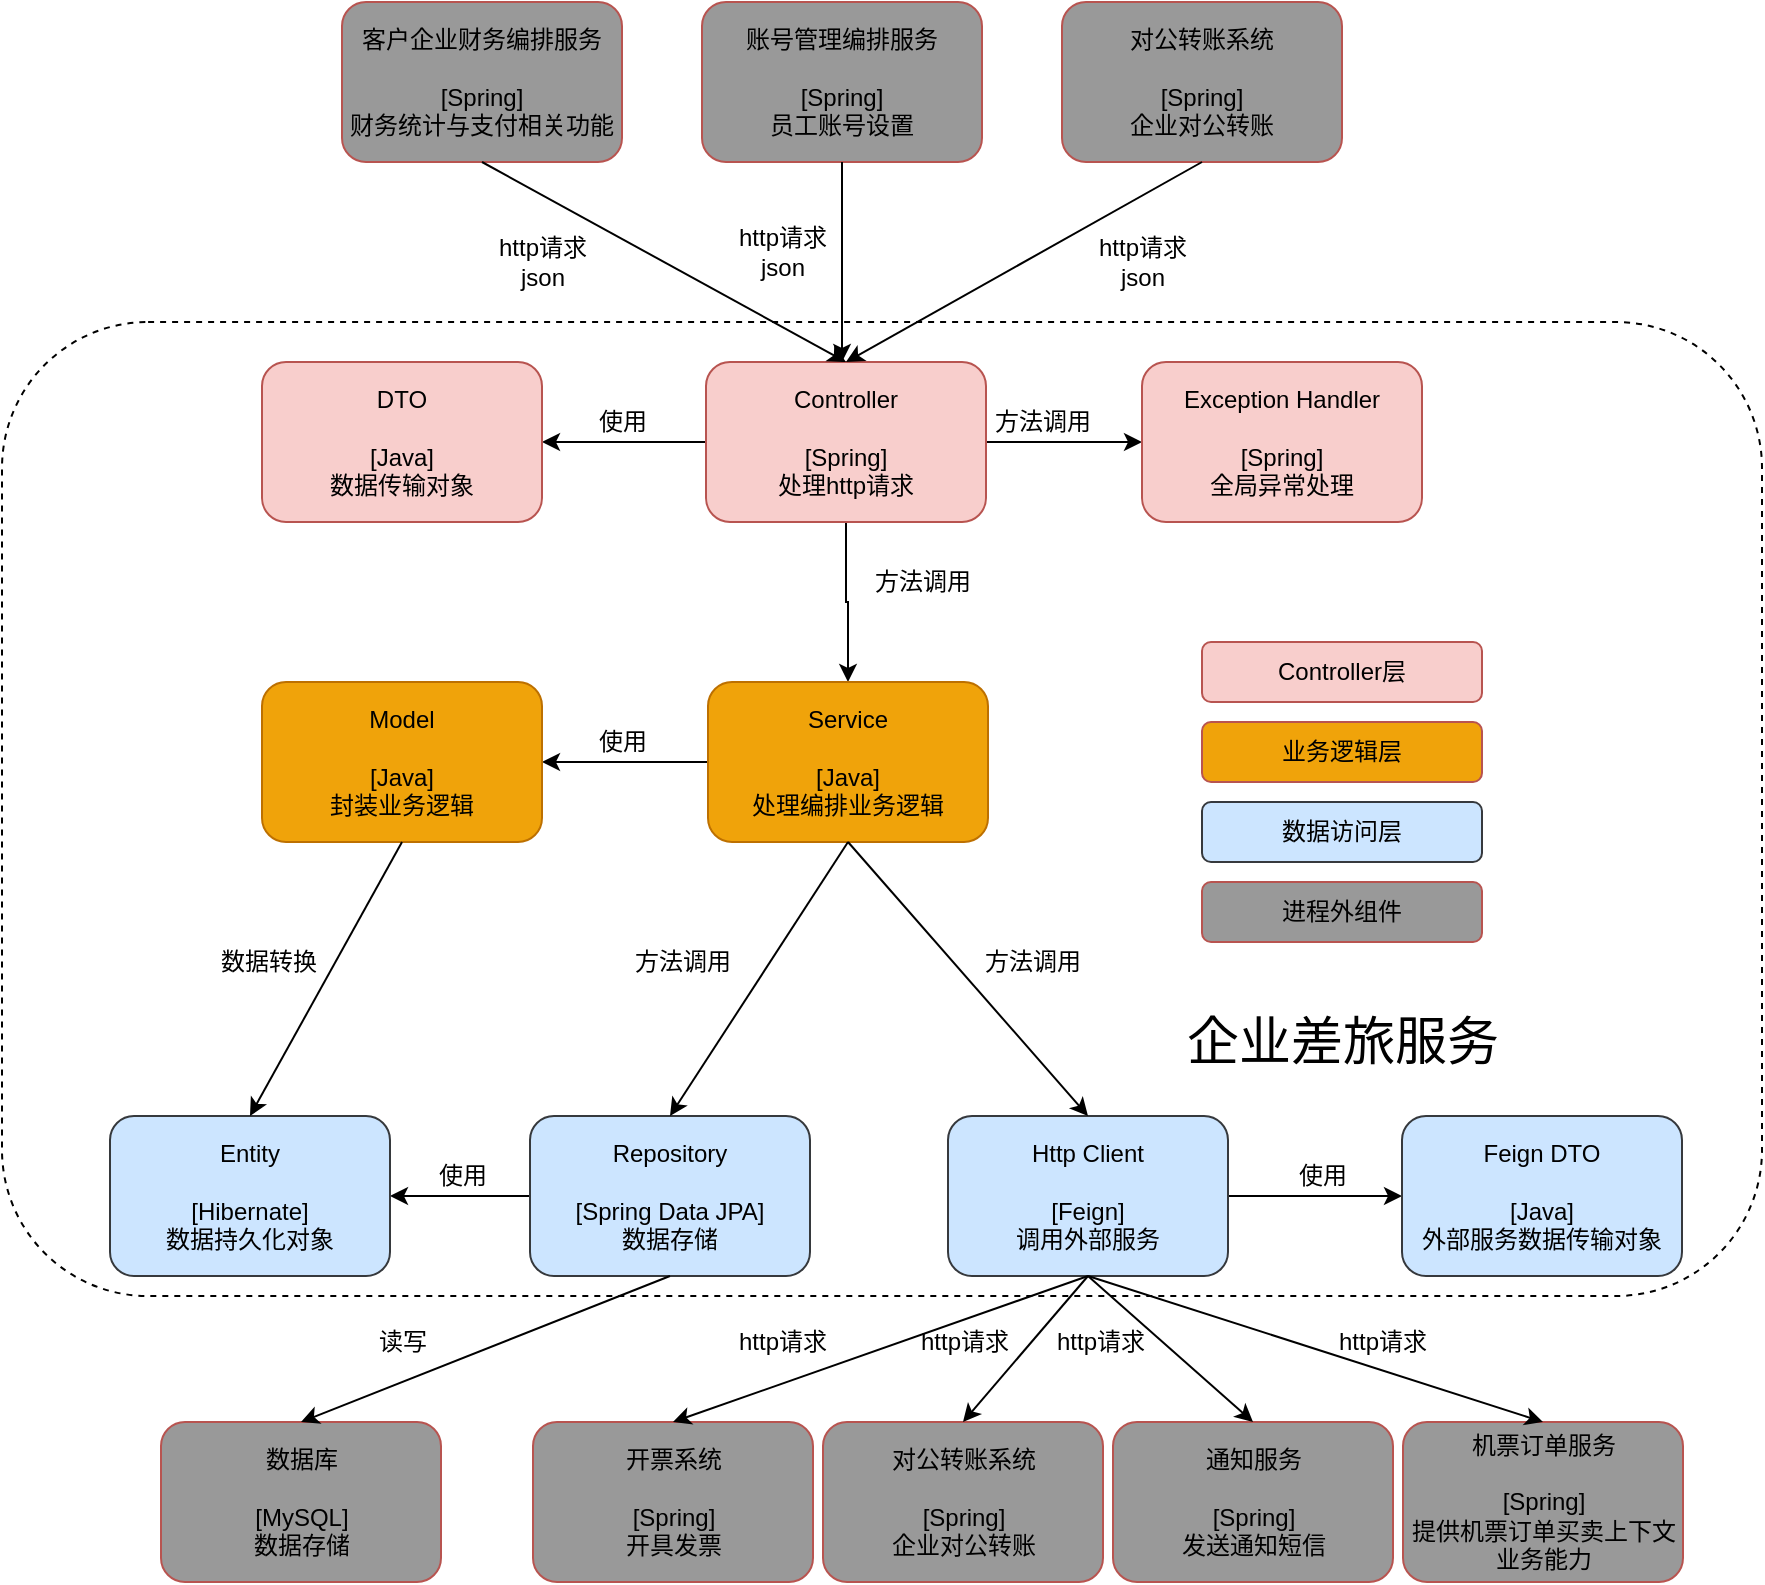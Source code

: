<mxfile version="19.0.0" type="device"><diagram id="6rOVTLD-gZyIJ-on5jjz" name="第 1 页"><mxGraphModel dx="1248" dy="1945" grid="1" gridSize="10" guides="1" tooltips="1" connect="1" arrows="1" fold="1" page="1" pageScale="1" pageWidth="827" pageHeight="1169" math="0" shadow="0"><root><mxCell id="0"/><mxCell id="1" parent="0"/><mxCell id="5OM8IXesmQ3Yo4a9D1Ec-70" value="" style="rounded=1;whiteSpace=wrap;html=1;fontColor=#000000;fillColor=none;dashed=1;" vertex="1" parent="1"><mxGeometry x="10" y="140" width="880" height="487" as="geometry"/></mxCell><mxCell id="5OM8IXesmQ3Yo4a9D1Ec-6" style="edgeStyle=orthogonalEdgeStyle;rounded=0;orthogonalLoop=1;jettySize=auto;html=1;entryX=0;entryY=0.5;entryDx=0;entryDy=0;fontColor=#000000;" edge="1" parent="1" source="5OM8IXesmQ3Yo4a9D1Ec-3" target="5OM8IXesmQ3Yo4a9D1Ec-5"><mxGeometry relative="1" as="geometry"/></mxCell><mxCell id="5OM8IXesmQ3Yo4a9D1Ec-7" style="edgeStyle=orthogonalEdgeStyle;rounded=0;orthogonalLoop=1;jettySize=auto;html=1;entryX=1;entryY=0.5;entryDx=0;entryDy=0;fontColor=#000000;" edge="1" parent="1" source="5OM8IXesmQ3Yo4a9D1Ec-3" target="5OM8IXesmQ3Yo4a9D1Ec-4"><mxGeometry relative="1" as="geometry"/></mxCell><mxCell id="5OM8IXesmQ3Yo4a9D1Ec-15" value="" style="edgeStyle=orthogonalEdgeStyle;rounded=0;orthogonalLoop=1;jettySize=auto;html=1;fontColor=#000000;" edge="1" parent="1" source="5OM8IXesmQ3Yo4a9D1Ec-3" target="5OM8IXesmQ3Yo4a9D1Ec-13"><mxGeometry relative="1" as="geometry"/></mxCell><object label="%component%&lt;br&gt;&lt;br&gt;%tech%&lt;br&gt;%function%" placeholders="1" component="Controller" tech="[Spring]" function="处理http请求" id="5OM8IXesmQ3Yo4a9D1Ec-3"><mxCell style="rounded=1;whiteSpace=wrap;html=1;fillColor=#f8cecc;noLabel=0;comic=0;recursiveResize=1;strokeColor=#b85450;" vertex="1" parent="1"><mxGeometry x="362" y="160" width="140" height="80" as="geometry"/></mxCell></object><object label="%component%&lt;br&gt;&lt;br&gt;%tech%&lt;br&gt;%function%" placeholders="1" component="DTO" tech="[Java]" function="数据传输对象" id="5OM8IXesmQ3Yo4a9D1Ec-4"><mxCell style="rounded=1;whiteSpace=wrap;html=1;fillColor=#f8cecc;noLabel=0;comic=0;recursiveResize=1;strokeColor=#b85450;" vertex="1" parent="1"><mxGeometry x="140" y="160" width="140" height="80" as="geometry"/></mxCell></object><object label="%component%&lt;br&gt;&lt;br&gt;%tech%&lt;br&gt;%function%" placeholders="1" component="Exception Handler" tech="[Spring]" function="全局异常处理" id="5OM8IXesmQ3Yo4a9D1Ec-5"><mxCell style="rounded=1;whiteSpace=wrap;html=1;fillColor=#f8cecc;noLabel=0;comic=0;recursiveResize=1;strokeColor=#b85450;" vertex="1" parent="1"><mxGeometry x="580" y="160" width="140" height="80" as="geometry"/></mxCell></object><mxCell id="5OM8IXesmQ3Yo4a9D1Ec-8" value="方法调用" style="text;html=1;align=center;verticalAlign=middle;resizable=0;points=[];autosize=1;strokeColor=none;fillColor=none;fontColor=#000000;" vertex="1" parent="1"><mxGeometry x="500" y="180" width="60" height="20" as="geometry"/></mxCell><mxCell id="5OM8IXesmQ3Yo4a9D1Ec-11" value="使用" style="text;html=1;align=center;verticalAlign=middle;resizable=0;points=[];autosize=1;strokeColor=none;fillColor=none;fontColor=#000000;" vertex="1" parent="1"><mxGeometry x="300" y="180" width="40" height="20" as="geometry"/></mxCell><mxCell id="5OM8IXesmQ3Yo4a9D1Ec-12" value="http请求&lt;br&gt;json" style="text;html=1;align=center;verticalAlign=middle;resizable=0;points=[];autosize=1;strokeColor=none;fillColor=none;fontColor=#000000;" vertex="1" parent="1"><mxGeometry x="250" y="95" width="60" height="30" as="geometry"/></mxCell><mxCell id="5OM8IXesmQ3Yo4a9D1Ec-41" value="" style="edgeStyle=orthogonalEdgeStyle;rounded=0;orthogonalLoop=1;jettySize=auto;html=1;fontColor=#000000;" edge="1" parent="1" source="5OM8IXesmQ3Yo4a9D1Ec-13"><mxGeometry relative="1" as="geometry"><mxPoint x="280" y="360" as="targetPoint"/></mxGeometry></mxCell><object label="%component%&lt;br&gt;&lt;br&gt;%tech%&lt;br&gt;%function%" placeholders="1" component="Service" tech="[Java]" function="处理编排业务逻辑" id="5OM8IXesmQ3Yo4a9D1Ec-13"><mxCell style="rounded=1;whiteSpace=wrap;html=1;fillColor=#f0a30a;noLabel=0;comic=0;recursiveResize=1;strokeColor=#BD7000;fontColor=#000000;" vertex="1" parent="1"><mxGeometry x="363" y="320" width="140" height="80" as="geometry"/></mxCell></object><object label="%component%&lt;br&gt;&lt;br&gt;%tech%&lt;br&gt;%function%" placeholders="1" component="Model" tech="[Java]" function="封装业务逻辑" id="5OM8IXesmQ3Yo4a9D1Ec-14"><mxCell style="rounded=1;whiteSpace=wrap;html=1;fillColor=#f0a30a;noLabel=0;comic=0;recursiveResize=1;strokeColor=#BD7000;fontColor=#000000;" vertex="1" parent="1"><mxGeometry x="140" y="320" width="140" height="80" as="geometry"/></mxCell></object><mxCell id="5OM8IXesmQ3Yo4a9D1Ec-16" value="方法调用" style="text;html=1;align=center;verticalAlign=middle;resizable=0;points=[];autosize=1;strokeColor=none;fillColor=none;fontColor=#000000;" vertex="1" parent="1"><mxGeometry x="440" y="260" width="60" height="20" as="geometry"/></mxCell><mxCell id="5OM8IXesmQ3Yo4a9D1Ec-21" value="" style="edgeStyle=orthogonalEdgeStyle;rounded=0;orthogonalLoop=1;jettySize=auto;html=1;fontColor=#000000;" edge="1" parent="1" source="5OM8IXesmQ3Yo4a9D1Ec-19" target="5OM8IXesmQ3Yo4a9D1Ec-20"><mxGeometry relative="1" as="geometry"/></mxCell><object label="%component%&lt;br&gt;&lt;br&gt;%tech%&lt;br&gt;%function%" placeholders="1" component="Repository" tech="[Spring Data JPA]" function="数据存储" id="5OM8IXesmQ3Yo4a9D1Ec-19"><mxCell style="rounded=1;whiteSpace=wrap;html=1;fillColor=#cce5ff;noLabel=0;comic=0;recursiveResize=1;strokeColor=#36393d;" vertex="1" parent="1"><mxGeometry x="274" y="537" width="140" height="80" as="geometry"/></mxCell></object><object label="%component%&lt;br&gt;&lt;br&gt;%tech%&lt;br&gt;%function%" placeholders="1" component="Entity" tech="[Hibernate]" function="数据持久化对象" id="5OM8IXesmQ3Yo4a9D1Ec-20"><mxCell style="rounded=1;whiteSpace=wrap;html=1;fillColor=#cce5ff;noLabel=0;comic=0;recursiveResize=1;strokeColor=#36393d;" vertex="1" parent="1"><mxGeometry x="64" y="537" width="140" height="80" as="geometry"/></mxCell></object><mxCell id="5OM8IXesmQ3Yo4a9D1Ec-22" value="使用" style="text;html=1;align=center;verticalAlign=middle;resizable=0;points=[];autosize=1;strokeColor=none;fillColor=none;fontColor=#000000;" vertex="1" parent="1"><mxGeometry x="220" y="557" width="40" height="20" as="geometry"/></mxCell><mxCell id="5OM8IXesmQ3Yo4a9D1Ec-24" value="" style="endArrow=classic;html=1;rounded=0;fontColor=#000000;exitX=0.5;exitY=1;exitDx=0;exitDy=0;entryX=0.5;entryY=0;entryDx=0;entryDy=0;" edge="1" parent="1" source="5OM8IXesmQ3Yo4a9D1Ec-14" target="5OM8IXesmQ3Yo4a9D1Ec-20"><mxGeometry width="50" height="50" relative="1" as="geometry"><mxPoint x="30" y="550" as="sourcePoint"/><mxPoint x="80" y="500" as="targetPoint"/></mxGeometry></mxCell><mxCell id="5OM8IXesmQ3Yo4a9D1Ec-25" value="数据转换" style="text;html=1;align=center;verticalAlign=middle;resizable=0;points=[];autosize=1;strokeColor=none;fillColor=none;fontColor=#000000;" vertex="1" parent="1"><mxGeometry x="113" y="450" width="60" height="20" as="geometry"/></mxCell><mxCell id="5OM8IXesmQ3Yo4a9D1Ec-26" value="" style="endArrow=classic;html=1;rounded=0;fontColor=#000000;exitX=0.5;exitY=1;exitDx=0;exitDy=0;entryX=0.5;entryY=0;entryDx=0;entryDy=0;" edge="1" parent="1" source="5OM8IXesmQ3Yo4a9D1Ec-13" target="5OM8IXesmQ3Yo4a9D1Ec-19"><mxGeometry width="50" height="50" relative="1" as="geometry"><mxPoint x="330" y="490" as="sourcePoint"/><mxPoint x="230" y="600" as="targetPoint"/></mxGeometry></mxCell><mxCell id="5OM8IXesmQ3Yo4a9D1Ec-27" value="方法调用" style="text;html=1;align=center;verticalAlign=middle;resizable=0;points=[];autosize=1;strokeColor=none;fillColor=none;fontColor=#000000;" vertex="1" parent="1"><mxGeometry x="320" y="450" width="60" height="20" as="geometry"/></mxCell><mxCell id="5OM8IXesmQ3Yo4a9D1Ec-33" value="使用" style="text;html=1;align=center;verticalAlign=middle;resizable=0;points=[];autosize=1;strokeColor=none;fillColor=none;fontColor=#000000;" vertex="1" parent="1"><mxGeometry x="300" y="340" width="40" height="20" as="geometry"/></mxCell><object label="%component%&lt;br&gt;&lt;br&gt;%tech%&lt;br&gt;%function%" placeholders="1" component="客户企业财务编排服务" tech="[Spring]" function="财务统计与支付相关功能" id="5OM8IXesmQ3Yo4a9D1Ec-34"><mxCell style="rounded=1;whiteSpace=wrap;html=1;fillColor=#999999;noLabel=0;comic=0;recursiveResize=1;strokeColor=#b85450;" vertex="1" parent="1"><mxGeometry x="180" y="-20" width="140" height="80" as="geometry"/></mxCell></object><object label="%component%&lt;br&gt;&lt;br&gt;%tech%&lt;br&gt;%function%" placeholders="1" component="账号管理编排服务" tech="[Spring]" function="员工账号设置" id="5OM8IXesmQ3Yo4a9D1Ec-35"><mxCell style="rounded=1;whiteSpace=wrap;html=1;fillColor=#999999;noLabel=0;comic=0;recursiveResize=1;strokeColor=#b85450;" vertex="1" parent="1"><mxGeometry x="360" y="-20" width="140" height="80" as="geometry"/></mxCell></object><mxCell id="5OM8IXesmQ3Yo4a9D1Ec-36" value="" style="endArrow=classic;html=1;rounded=0;fontColor=#000000;exitX=0.5;exitY=1;exitDx=0;exitDy=0;entryX=0.5;entryY=0;entryDx=0;entryDy=0;" edge="1" parent="1" source="5OM8IXesmQ3Yo4a9D1Ec-34" target="5OM8IXesmQ3Yo4a9D1Ec-3"><mxGeometry width="50" height="50" relative="1" as="geometry"><mxPoint x="405" y="440" as="sourcePoint"/><mxPoint x="290" y="350" as="targetPoint"/></mxGeometry></mxCell><mxCell id="5OM8IXesmQ3Yo4a9D1Ec-38" value="" style="endArrow=classic;html=1;rounded=0;fontColor=#000000;exitX=0.5;exitY=1;exitDx=0;exitDy=0;" edge="1" parent="1" source="5OM8IXesmQ3Yo4a9D1Ec-35"><mxGeometry width="50" height="50" relative="1" as="geometry"><mxPoint x="500" y="140" as="sourcePoint"/><mxPoint x="430" y="160" as="targetPoint"/></mxGeometry></mxCell><mxCell id="5OM8IXesmQ3Yo4a9D1Ec-39" value="http请求&lt;br&gt;json" style="text;html=1;align=center;verticalAlign=middle;resizable=0;points=[];autosize=1;strokeColor=none;fillColor=none;fontColor=#000000;" vertex="1" parent="1"><mxGeometry x="370" y="90" width="60" height="30" as="geometry"/></mxCell><object label="%component%&lt;br&gt;&lt;br&gt;%tech%&lt;br&gt;%function%" placeholders="1" component="数据库" tech="[MySQL]" function="数据存储" id="5OM8IXesmQ3Yo4a9D1Ec-42"><mxCell style="rounded=1;whiteSpace=wrap;html=1;fillColor=#999999;noLabel=0;comic=0;recursiveResize=1;strokeColor=#b85450;" vertex="1" parent="1"><mxGeometry x="89.5" y="690" width="140" height="80" as="geometry"/></mxCell></object><mxCell id="5OM8IXesmQ3Yo4a9D1Ec-44" value="读写" style="text;html=1;align=center;verticalAlign=middle;resizable=0;points=[];autosize=1;strokeColor=none;fillColor=none;fontColor=#000000;" vertex="1" parent="1"><mxGeometry x="189.5" y="640" width="40" height="20" as="geometry"/></mxCell><mxCell id="5OM8IXesmQ3Yo4a9D1Ec-63" value="" style="edgeStyle=orthogonalEdgeStyle;rounded=0;orthogonalLoop=1;jettySize=auto;html=1;fontColor=#000000;" edge="1" parent="1" source="5OM8IXesmQ3Yo4a9D1Ec-45" target="5OM8IXesmQ3Yo4a9D1Ec-62"><mxGeometry relative="1" as="geometry"/></mxCell><object label="%component%&lt;br&gt;&lt;br&gt;%tech%&lt;br&gt;%function%" placeholders="1" component="Http Client" tech="[Feign]" function="调用外部服务" id="5OM8IXesmQ3Yo4a9D1Ec-45"><mxCell style="rounded=1;whiteSpace=wrap;html=1;fillColor=#cce5ff;noLabel=0;comic=0;recursiveResize=1;strokeColor=#36393d;" vertex="1" parent="1"><mxGeometry x="483" y="537" width="140" height="80" as="geometry"/></mxCell></object><mxCell id="5OM8IXesmQ3Yo4a9D1Ec-46" value="" style="endArrow=classic;html=1;rounded=0;fontColor=#000000;exitX=0.5;exitY=1;exitDx=0;exitDy=0;entryX=0.5;entryY=0;entryDx=0;entryDy=0;" edge="1" parent="1" source="5OM8IXesmQ3Yo4a9D1Ec-13" target="5OM8IXesmQ3Yo4a9D1Ec-45"><mxGeometry width="50" height="50" relative="1" as="geometry"><mxPoint x="530" y="530" as="sourcePoint"/><mxPoint x="580" y="480" as="targetPoint"/></mxGeometry></mxCell><object label="%component%&lt;br&gt;&lt;br&gt;%tech%&lt;br&gt;%function%" placeholders="1" component="对公转账系统" tech="[Spring]" function="企业对公转账" id="5OM8IXesmQ3Yo4a9D1Ec-47"><mxCell style="rounded=1;whiteSpace=wrap;html=1;fillColor=#999999;noLabel=0;comic=0;recursiveResize=1;strokeColor=#b85450;" vertex="1" parent="1"><mxGeometry x="540" y="-20" width="140" height="80" as="geometry"/></mxCell></object><mxCell id="5OM8IXesmQ3Yo4a9D1Ec-48" value="" style="endArrow=classic;html=1;rounded=0;fontColor=#000000;exitX=0.5;exitY=1;exitDx=0;exitDy=0;entryX=0.5;entryY=0;entryDx=0;entryDy=0;" edge="1" parent="1" source="5OM8IXesmQ3Yo4a9D1Ec-47" target="5OM8IXesmQ3Yo4a9D1Ec-3"><mxGeometry width="50" height="50" relative="1" as="geometry"><mxPoint x="370" y="270" as="sourcePoint"/><mxPoint x="420" y="220" as="targetPoint"/></mxGeometry></mxCell><mxCell id="5OM8IXesmQ3Yo4a9D1Ec-49" value="http请求&lt;br&gt;json" style="text;html=1;align=center;verticalAlign=middle;resizable=0;points=[];autosize=1;strokeColor=none;fillColor=none;fontColor=#000000;" vertex="1" parent="1"><mxGeometry x="550" y="95" width="60" height="30" as="geometry"/></mxCell><mxCell id="5OM8IXesmQ3Yo4a9D1Ec-50" value="" style="endArrow=classic;html=1;rounded=0;fontColor=#000000;exitX=0.5;exitY=1;exitDx=0;exitDy=0;entryX=0.5;entryY=0;entryDx=0;entryDy=0;" edge="1" parent="1" source="5OM8IXesmQ3Yo4a9D1Ec-19" target="5OM8IXesmQ3Yo4a9D1Ec-42"><mxGeometry width="50" height="50" relative="1" as="geometry"><mxPoint x="60" y="790" as="sourcePoint"/><mxPoint x="110" y="740" as="targetPoint"/></mxGeometry></mxCell><mxCell id="5OM8IXesmQ3Yo4a9D1Ec-51" value="方法调用" style="text;html=1;align=center;verticalAlign=middle;resizable=0;points=[];autosize=1;strokeColor=none;fillColor=none;fontColor=#000000;" vertex="1" parent="1"><mxGeometry x="495" y="450" width="60" height="20" as="geometry"/></mxCell><object label="%component%&lt;br&gt;&lt;br&gt;%tech%&lt;br&gt;%function%" placeholders="1" component="开票系统" tech="[Spring]" function="开具发票" id="5OM8IXesmQ3Yo4a9D1Ec-52"><mxCell style="rounded=1;whiteSpace=wrap;html=1;fillColor=#999999;noLabel=0;comic=0;recursiveResize=1;strokeColor=#b85450;" vertex="1" parent="1"><mxGeometry x="275.5" y="690" width="140" height="80" as="geometry"/></mxCell></object><object label="%component%&lt;br&gt;&lt;br&gt;%tech%&lt;br&gt;%function%" placeholders="1" component="对公转账系统" tech="[Spring]" function="企业对公转账" id="5OM8IXesmQ3Yo4a9D1Ec-53"><mxCell style="rounded=1;whiteSpace=wrap;html=1;fillColor=#999999;noLabel=0;comic=0;recursiveResize=1;strokeColor=#b85450;" vertex="1" parent="1"><mxGeometry x="420.5" y="690" width="140" height="80" as="geometry"/></mxCell></object><object label="%component%&lt;br&gt;&lt;br&gt;%tech%&lt;br&gt;%function%" placeholders="1" component="通知服务" tech="[Spring]" function="发送通知短信" id="5OM8IXesmQ3Yo4a9D1Ec-54"><mxCell style="rounded=1;whiteSpace=wrap;html=1;fillColor=#999999;noLabel=0;comic=0;recursiveResize=1;strokeColor=#b85450;" vertex="1" parent="1"><mxGeometry x="565.5" y="690" width="140" height="80" as="geometry"/></mxCell></object><mxCell id="5OM8IXesmQ3Yo4a9D1Ec-56" value="" style="endArrow=classic;html=1;rounded=0;fontColor=#000000;exitX=0.5;exitY=1;exitDx=0;exitDy=0;entryX=0.5;entryY=0;entryDx=0;entryDy=0;" edge="1" parent="1" source="5OM8IXesmQ3Yo4a9D1Ec-45" target="5OM8IXesmQ3Yo4a9D1Ec-52"><mxGeometry width="50" height="50" relative="1" as="geometry"><mxPoint x="350" y="920" as="sourcePoint"/><mxPoint x="400" y="870" as="targetPoint"/></mxGeometry></mxCell><mxCell id="5OM8IXesmQ3Yo4a9D1Ec-58" value="http请求" style="text;html=1;align=center;verticalAlign=middle;resizable=0;points=[];autosize=1;strokeColor=none;fillColor=none;fontColor=#000000;" vertex="1" parent="1"><mxGeometry x="370" y="640" width="60" height="20" as="geometry"/></mxCell><mxCell id="5OM8IXesmQ3Yo4a9D1Ec-60" value="http请求" style="text;html=1;align=center;verticalAlign=middle;resizable=0;points=[];autosize=1;strokeColor=none;fillColor=none;fontColor=#000000;" vertex="1" parent="1"><mxGeometry x="460.5" y="640" width="60" height="20" as="geometry"/></mxCell><mxCell id="5OM8IXesmQ3Yo4a9D1Ec-61" value="http请求" style="text;html=1;align=center;verticalAlign=middle;resizable=0;points=[];autosize=1;strokeColor=none;fillColor=none;fontColor=#000000;" vertex="1" parent="1"><mxGeometry x="528.5" y="640" width="60" height="20" as="geometry"/></mxCell><object label="%component%&lt;br&gt;&lt;br&gt;%tech%&lt;br&gt;%function%" placeholders="1" component="Feign DTO" tech="[Java]" function="外部服务数据传输对象" id="5OM8IXesmQ3Yo4a9D1Ec-62"><mxCell style="rounded=1;whiteSpace=wrap;html=1;fillColor=#cce5ff;noLabel=0;comic=0;recursiveResize=1;strokeColor=#36393d;" vertex="1" parent="1"><mxGeometry x="710" y="537" width="140" height="80" as="geometry"/></mxCell></object><mxCell id="5OM8IXesmQ3Yo4a9D1Ec-64" value="使用" style="text;html=1;align=center;verticalAlign=middle;resizable=0;points=[];autosize=1;strokeColor=none;fillColor=none;fontColor=#000000;" vertex="1" parent="1"><mxGeometry x="650" y="557" width="40" height="20" as="geometry"/></mxCell><object label="%component%" placeholders="1" component="Controller层" id="5OM8IXesmQ3Yo4a9D1Ec-66"><mxCell style="rounded=1;whiteSpace=wrap;html=1;fillColor=#f8cecc;noLabel=0;comic=0;recursiveResize=1;strokeColor=#b85450;" vertex="1" parent="1"><mxGeometry x="610" y="300" width="140" height="30" as="geometry"/></mxCell></object><object label="%component%" placeholders="1" component="业务逻辑层" id="5OM8IXesmQ3Yo4a9D1Ec-67"><mxCell style="rounded=1;whiteSpace=wrap;html=1;fillColor=#F0A30A;noLabel=0;comic=0;recursiveResize=1;strokeColor=#b85450;" vertex="1" parent="1"><mxGeometry x="610" y="340" width="140" height="30" as="geometry"/></mxCell></object><object label="%component%" placeholders="1" component="数据访问层" id="5OM8IXesmQ3Yo4a9D1Ec-68"><mxCell style="rounded=1;whiteSpace=wrap;html=1;fillColor=#cce5ff;noLabel=0;comic=0;recursiveResize=1;strokeColor=#36393d;" vertex="1" parent="1"><mxGeometry x="610" y="380" width="140" height="30" as="geometry"/></mxCell></object><object label="%component%" placeholders="1" component="进程外组件" id="5OM8IXesmQ3Yo4a9D1Ec-69"><mxCell style="rounded=1;whiteSpace=wrap;html=1;fillColor=#999999;noLabel=0;comic=0;recursiveResize=1;strokeColor=#b85450;" vertex="1" parent="1"><mxGeometry x="610" y="420" width="140" height="30" as="geometry"/></mxCell></object><mxCell id="5OM8IXesmQ3Yo4a9D1Ec-71" value="&lt;font style=&quot;font-size: 26px;&quot;&gt;企业差旅服务&lt;/font&gt;" style="text;html=1;strokeColor=none;fillColor=none;align=center;verticalAlign=middle;whiteSpace=wrap;rounded=0;dashed=1;fontColor=#000000;" vertex="1" parent="1"><mxGeometry x="588.5" y="485" width="183" height="30" as="geometry"/></mxCell><mxCell id="5OM8IXesmQ3Yo4a9D1Ec-72" value="" style="endArrow=classic;html=1;rounded=0;fontSize=26;fontColor=#000000;exitX=0.5;exitY=1;exitDx=0;exitDy=0;entryX=0.5;entryY=0;entryDx=0;entryDy=0;" edge="1" parent="1" source="5OM8IXesmQ3Yo4a9D1Ec-45" target="5OM8IXesmQ3Yo4a9D1Ec-53"><mxGeometry width="50" height="50" relative="1" as="geometry"><mxPoint x="30" y="770" as="sourcePoint"/><mxPoint x="80" y="720" as="targetPoint"/></mxGeometry></mxCell><object label="%component%&lt;br&gt;&lt;br&gt;%tech%&lt;br&gt;%function%" placeholders="1" component="机票订单服务" tech="[Spring]" function="提供机票订单买卖上下文业务能力" id="5OM8IXesmQ3Yo4a9D1Ec-73"><mxCell style="rounded=1;whiteSpace=wrap;html=1;fillColor=#999999;noLabel=0;comic=0;recursiveResize=1;strokeColor=#b85450;" vertex="1" parent="1"><mxGeometry x="710.5" y="690" width="140" height="80" as="geometry"/></mxCell></object><mxCell id="5OM8IXesmQ3Yo4a9D1Ec-74" value="" style="endArrow=classic;html=1;rounded=0;fontSize=26;fontColor=#000000;entryX=0.5;entryY=0;entryDx=0;entryDy=0;exitX=0.5;exitY=1;exitDx=0;exitDy=0;" edge="1" parent="1" source="5OM8IXesmQ3Yo4a9D1Ec-45" target="5OM8IXesmQ3Yo4a9D1Ec-73"><mxGeometry width="50" height="50" relative="1" as="geometry"><mxPoint x="230" y="890" as="sourcePoint"/><mxPoint x="280" y="840" as="targetPoint"/></mxGeometry></mxCell><mxCell id="5OM8IXesmQ3Yo4a9D1Ec-75" value="" style="endArrow=classic;html=1;rounded=0;fontSize=26;fontColor=#000000;entryX=0.5;entryY=0;entryDx=0;entryDy=0;exitX=0.5;exitY=1;exitDx=0;exitDy=0;" edge="1" parent="1" source="5OM8IXesmQ3Yo4a9D1Ec-45" target="5OM8IXesmQ3Yo4a9D1Ec-54"><mxGeometry width="50" height="50" relative="1" as="geometry"><mxPoint x="550" y="730" as="sourcePoint"/><mxPoint x="600" y="680" as="targetPoint"/></mxGeometry></mxCell><mxCell id="5OM8IXesmQ3Yo4a9D1Ec-76" value="http请求" style="text;html=1;align=center;verticalAlign=middle;resizable=0;points=[];autosize=1;strokeColor=none;fillColor=none;fontColor=#000000;" vertex="1" parent="1"><mxGeometry x="670" y="640" width="60" height="20" as="geometry"/></mxCell></root></mxGraphModel></diagram></mxfile>